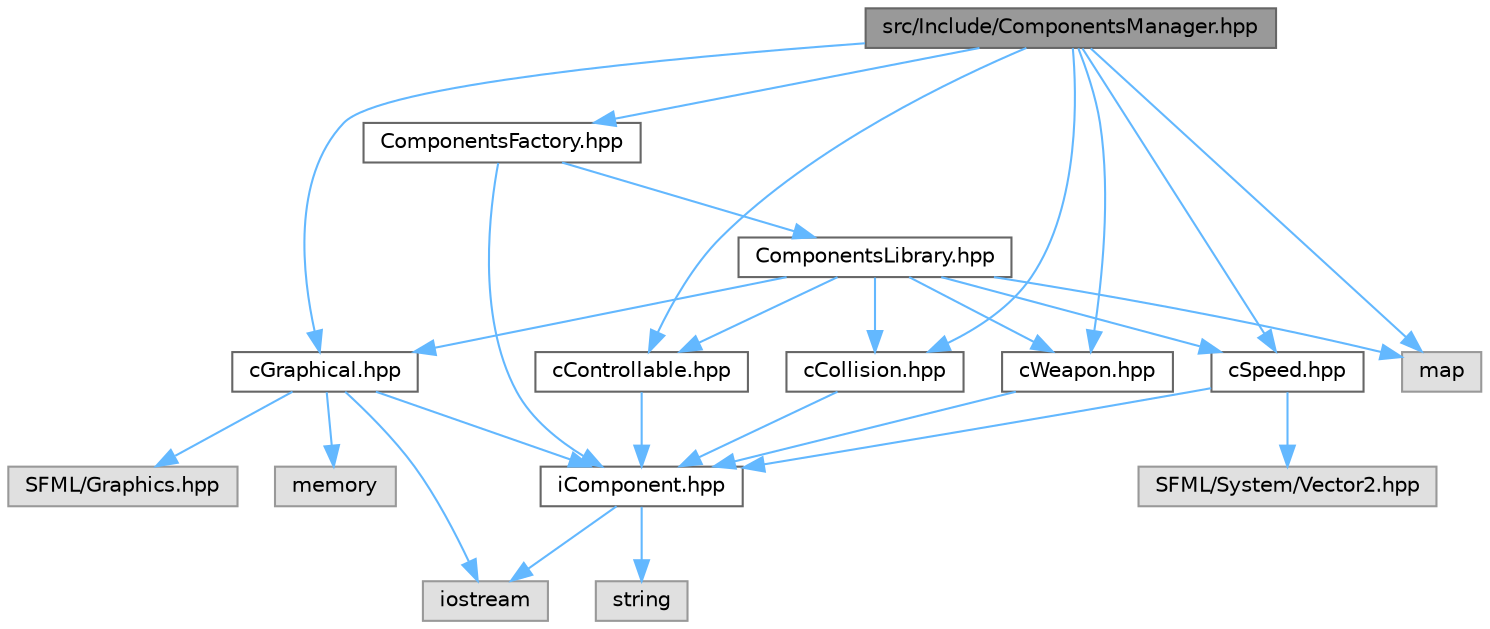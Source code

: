 digraph "src/Include/ComponentsManager.hpp"
{
 // LATEX_PDF_SIZE
  bgcolor="transparent";
  edge [fontname=Helvetica,fontsize=10,labelfontname=Helvetica,labelfontsize=10];
  node [fontname=Helvetica,fontsize=10,shape=box,height=0.2,width=0.4];
  Node1 [label="src/Include/ComponentsManager.hpp",height=0.2,width=0.4,color="gray40", fillcolor="grey60", style="filled", fontcolor="black",tooltip=" "];
  Node1 -> Node2 [color="steelblue1",style="solid"];
  Node2 [label="cGraphical.hpp",height=0.2,width=0.4,color="grey40", fillcolor="white", style="filled",URL="$c_graphical_8hpp.html",tooltip=" "];
  Node2 -> Node3 [color="steelblue1",style="solid"];
  Node3 [label="SFML/Graphics.hpp",height=0.2,width=0.4,color="grey60", fillcolor="#E0E0E0", style="filled",tooltip=" "];
  Node2 -> Node4 [color="steelblue1",style="solid"];
  Node4 [label="memory",height=0.2,width=0.4,color="grey60", fillcolor="#E0E0E0", style="filled",tooltip=" "];
  Node2 -> Node5 [color="steelblue1",style="solid"];
  Node5 [label="iostream",height=0.2,width=0.4,color="grey60", fillcolor="#E0E0E0", style="filled",tooltip=" "];
  Node2 -> Node6 [color="steelblue1",style="solid"];
  Node6 [label="iComponent.hpp",height=0.2,width=0.4,color="grey40", fillcolor="white", style="filled",URL="$i_component_8hpp.html",tooltip=" "];
  Node6 -> Node7 [color="steelblue1",style="solid"];
  Node7 [label="string",height=0.2,width=0.4,color="grey60", fillcolor="#E0E0E0", style="filled",tooltip=" "];
  Node6 -> Node5 [color="steelblue1",style="solid"];
  Node1 -> Node8 [color="steelblue1",style="solid"];
  Node8 [label="cWeapon.hpp",height=0.2,width=0.4,color="grey40", fillcolor="white", style="filled",URL="$c_weapon_8hpp.html",tooltip=" "];
  Node8 -> Node6 [color="steelblue1",style="solid"];
  Node1 -> Node9 [color="steelblue1",style="solid"];
  Node9 [label="cControllable.hpp",height=0.2,width=0.4,color="grey40", fillcolor="white", style="filled",URL="$c_controllable_8hpp.html",tooltip=" "];
  Node9 -> Node6 [color="steelblue1",style="solid"];
  Node1 -> Node10 [color="steelblue1",style="solid"];
  Node10 [label="cCollision.hpp",height=0.2,width=0.4,color="grey40", fillcolor="white", style="filled",URL="$c_collision_8hpp.html",tooltip=" "];
  Node10 -> Node6 [color="steelblue1",style="solid"];
  Node1 -> Node11 [color="steelblue1",style="solid"];
  Node11 [label="cSpeed.hpp",height=0.2,width=0.4,color="grey40", fillcolor="white", style="filled",URL="$c_speed_8hpp.html",tooltip=" "];
  Node11 -> Node6 [color="steelblue1",style="solid"];
  Node11 -> Node12 [color="steelblue1",style="solid"];
  Node12 [label="SFML/System/Vector2.hpp",height=0.2,width=0.4,color="grey60", fillcolor="#E0E0E0", style="filled",tooltip=" "];
  Node1 -> Node13 [color="steelblue1",style="solid"];
  Node13 [label="ComponentsFactory.hpp",height=0.2,width=0.4,color="grey40", fillcolor="white", style="filled",URL="$_components_factory_8hpp.html",tooltip=" "];
  Node13 -> Node6 [color="steelblue1",style="solid"];
  Node13 -> Node14 [color="steelblue1",style="solid"];
  Node14 [label="ComponentsLibrary.hpp",height=0.2,width=0.4,color="grey40", fillcolor="white", style="filled",URL="$_components_library_8hpp.html",tooltip=" "];
  Node14 -> Node15 [color="steelblue1",style="solid"];
  Node15 [label="map",height=0.2,width=0.4,color="grey60", fillcolor="#E0E0E0", style="filled",tooltip=" "];
  Node14 -> Node8 [color="steelblue1",style="solid"];
  Node14 -> Node2 [color="steelblue1",style="solid"];
  Node14 -> Node9 [color="steelblue1",style="solid"];
  Node14 -> Node10 [color="steelblue1",style="solid"];
  Node14 -> Node11 [color="steelblue1",style="solid"];
  Node1 -> Node15 [color="steelblue1",style="solid"];
}
